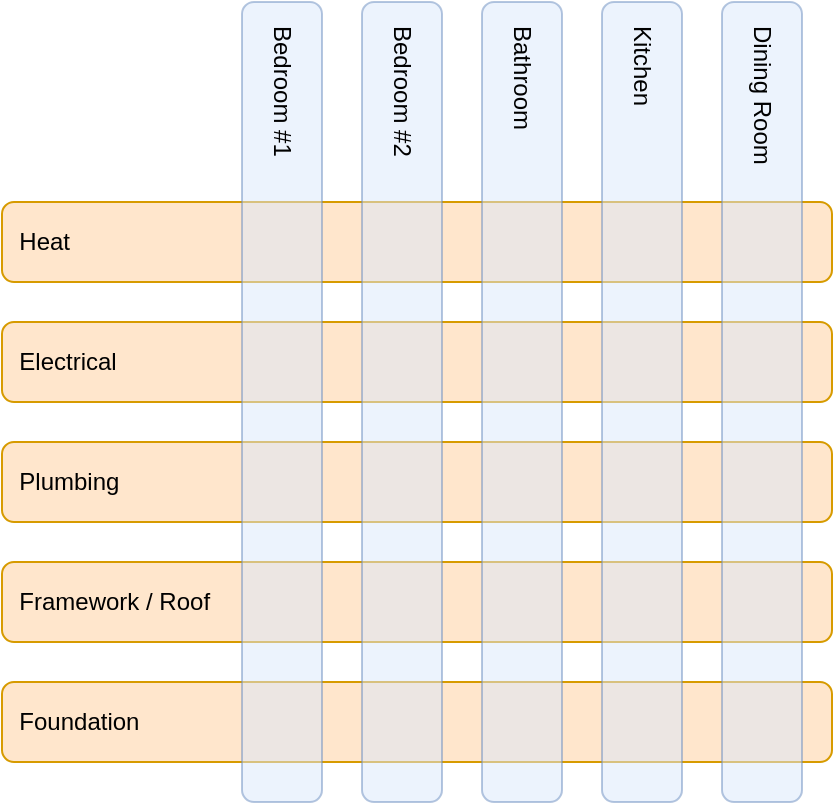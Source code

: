 <mxfile version="13.7.9" type="device"><diagram id="Ihs5kSR8CF1YlPRVY3sd" name="Page-1"><mxGraphModel dx="1074" dy="954" grid="1" gridSize="10" guides="1" tooltips="1" connect="1" arrows="1" fold="1" page="1" pageScale="1" pageWidth="1100" pageHeight="850" math="0" shadow="0"><root><mxCell id="0"/><mxCell id="1" parent="0"/><mxCell id="8urm_DAVMithv-jTpVSm-1" value="&amp;nbsp; Foundation" style="rounded=1;whiteSpace=wrap;html=1;align=left;fillColor=#ffe6cc;strokeColor=#d79b00;" parent="1" vertex="1"><mxGeometry x="20" y="360" width="415" height="40" as="geometry"/></mxCell><mxCell id="8urm_DAVMithv-jTpVSm-2" value="&amp;nbsp; Framework / Roof" style="rounded=1;whiteSpace=wrap;html=1;align=left;fillColor=#ffe6cc;strokeColor=#d79b00;" parent="1" vertex="1"><mxGeometry x="20" y="300" width="415" height="40" as="geometry"/></mxCell><mxCell id="8urm_DAVMithv-jTpVSm-3" value="&amp;nbsp; Plumbing" style="rounded=1;whiteSpace=wrap;html=1;align=left;fillColor=#ffe6cc;strokeColor=#d79b00;" parent="1" vertex="1"><mxGeometry x="20" y="240" width="415" height="40" as="geometry"/></mxCell><mxCell id="8urm_DAVMithv-jTpVSm-5" value="&amp;nbsp; Electrical" style="rounded=1;whiteSpace=wrap;html=1;align=left;fillColor=#ffe6cc;strokeColor=#d79b00;" parent="1" vertex="1"><mxGeometry x="20" y="180" width="415" height="40" as="geometry"/></mxCell><mxCell id="8urm_DAVMithv-jTpVSm-6" value="&amp;nbsp; Heat" style="rounded=1;whiteSpace=wrap;html=1;align=left;fillColor=#ffe6cc;strokeColor=#d79b00;" parent="1" vertex="1"><mxGeometry x="20" y="120" width="415" height="40" as="geometry"/></mxCell><mxCell id="8urm_DAVMithv-jTpVSm-14" value="&amp;nbsp; &amp;nbsp;Bathroom" style="rounded=1;whiteSpace=wrap;html=1;rotation=90;align=left;fillColor=#dae8fc;strokeColor=#6c8ebf;opacity=50;" parent="1" vertex="1"><mxGeometry x="80" y="200" width="400" height="40" as="geometry"/></mxCell><mxCell id="YrTg4-SUTq_ldERetohc-1" value="&amp;nbsp; &amp;nbsp;Kitchen" style="rounded=1;whiteSpace=wrap;html=1;rotation=90;align=left;fillColor=#dae8fc;strokeColor=#6c8ebf;opacity=50;" vertex="1" parent="1"><mxGeometry x="140" y="200" width="400" height="40" as="geometry"/></mxCell><mxCell id="YrTg4-SUTq_ldERetohc-2" value="&amp;nbsp; &amp;nbsp;Dining Room" style="rounded=1;whiteSpace=wrap;html=1;rotation=90;align=left;fillColor=#dae8fc;strokeColor=#6c8ebf;opacity=50;" vertex="1" parent="1"><mxGeometry x="200" y="200" width="400" height="40" as="geometry"/></mxCell><mxCell id="YrTg4-SUTq_ldERetohc-3" value="&amp;nbsp; &amp;nbsp;Bedroom #1" style="rounded=1;whiteSpace=wrap;html=1;rotation=90;align=left;fillColor=#dae8fc;strokeColor=#6c8ebf;opacity=50;" vertex="1" parent="1"><mxGeometry x="-40" y="200" width="400" height="40" as="geometry"/></mxCell><mxCell id="YrTg4-SUTq_ldERetohc-4" value="&amp;nbsp; &amp;nbsp;Bedroom #2" style="rounded=1;whiteSpace=wrap;html=1;rotation=90;align=left;fillColor=#dae8fc;strokeColor=#6c8ebf;opacity=50;" vertex="1" parent="1"><mxGeometry x="20" y="200" width="400" height="40" as="geometry"/></mxCell></root></mxGraphModel></diagram></mxfile>